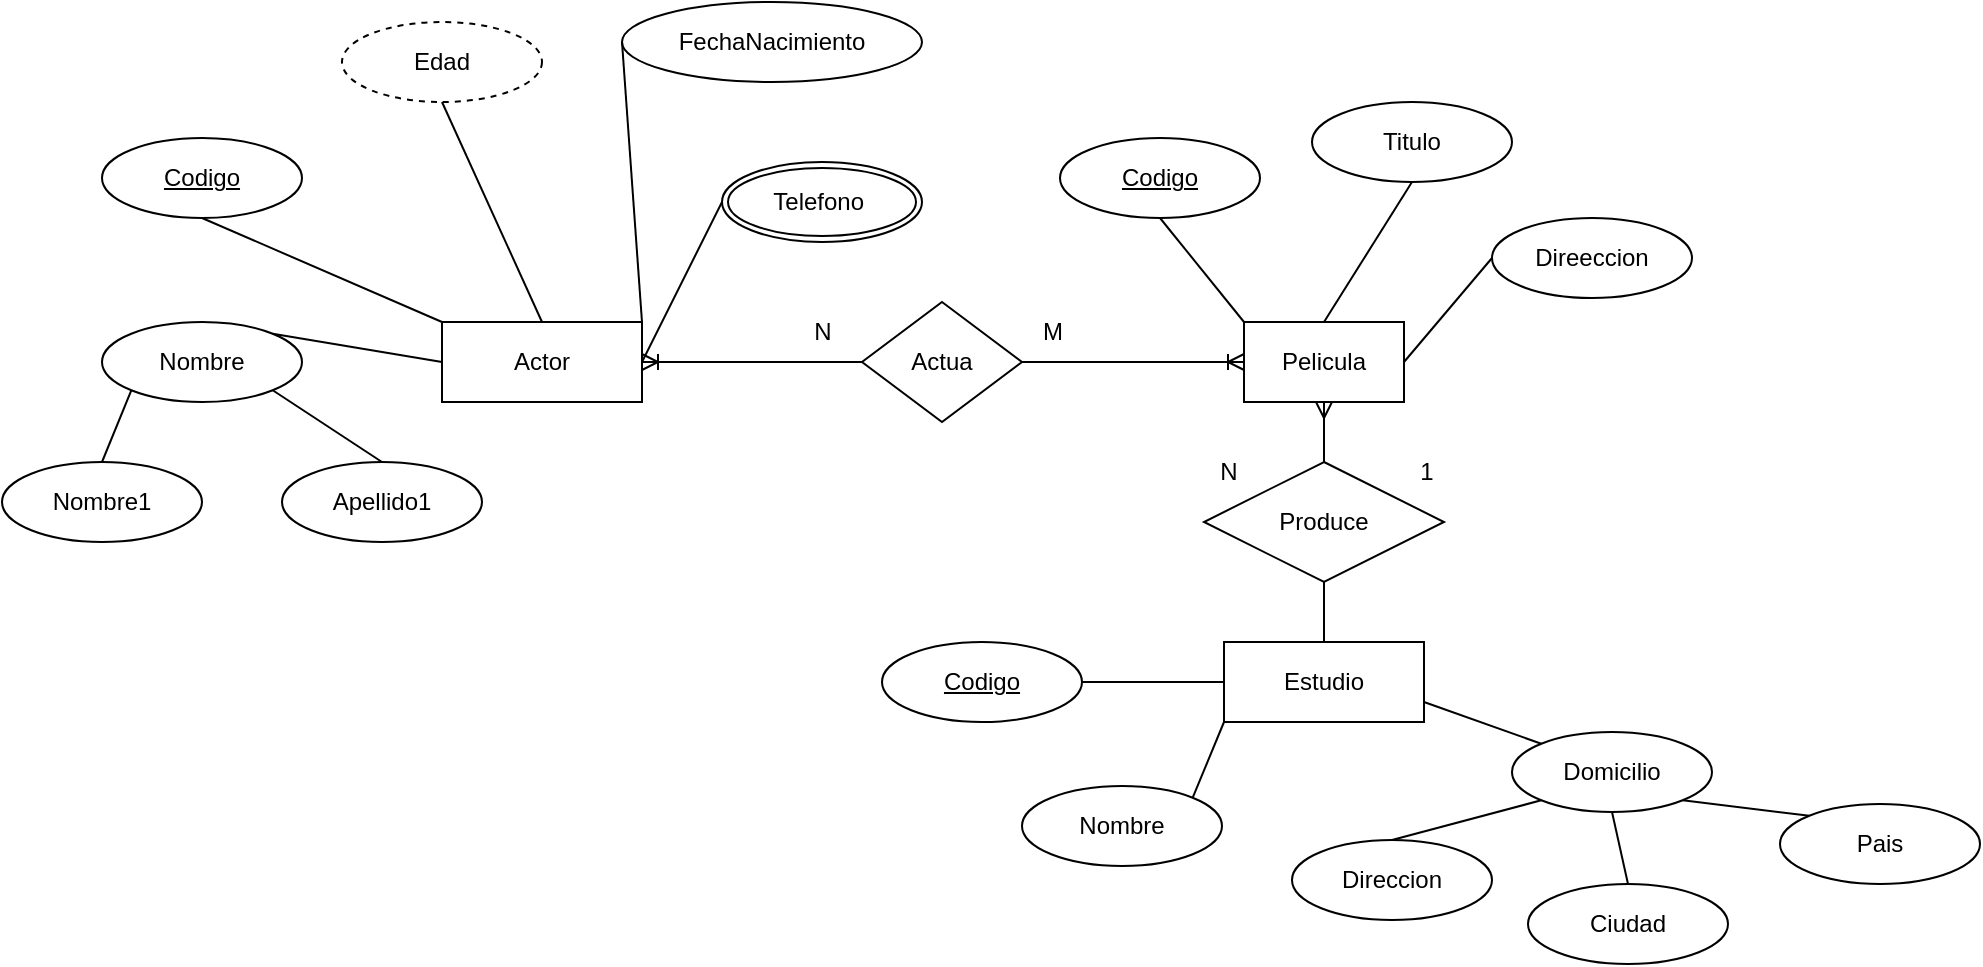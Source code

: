 <mxfile version="24.6.4" type="device">
  <diagram name="Página-1" id="QR-ZaF9ABDMnKaOvBm1R">
    <mxGraphModel dx="1230" dy="522" grid="1" gridSize="9" guides="1" tooltips="1" connect="1" arrows="1" fold="1" page="1" pageScale="1" pageWidth="583" pageHeight="827" math="0" shadow="0">
      <root>
        <mxCell id="0" />
        <mxCell id="1" parent="0" />
        <mxCell id="l-7kTETXwhMbbzR1VRN9-1" value="Actor" style="whiteSpace=wrap;html=1;align=center;" vertex="1" parent="1">
          <mxGeometry x="240" y="200" width="100" height="40" as="geometry" />
        </mxCell>
        <mxCell id="l-7kTETXwhMbbzR1VRN9-3" value="Edad" style="ellipse;whiteSpace=wrap;html=1;align=center;dashed=1;" vertex="1" parent="1">
          <mxGeometry x="190" y="50" width="100" height="40" as="geometry" />
        </mxCell>
        <mxCell id="l-7kTETXwhMbbzR1VRN9-4" value="FechaNacimiento" style="ellipse;whiteSpace=wrap;html=1;align=center;" vertex="1" parent="1">
          <mxGeometry x="330" y="40" width="150" height="40" as="geometry" />
        </mxCell>
        <mxCell id="l-7kTETXwhMbbzR1VRN9-5" value="Telefono&amp;nbsp;" style="ellipse;shape=doubleEllipse;margin=3;whiteSpace=wrap;html=1;align=center;" vertex="1" parent="1">
          <mxGeometry x="380" y="120" width="100" height="40" as="geometry" />
        </mxCell>
        <mxCell id="l-7kTETXwhMbbzR1VRN9-6" value="" style="endArrow=none;html=1;rounded=0;exitX=0.5;exitY=1;exitDx=0;exitDy=0;entryX=0;entryY=0;entryDx=0;entryDy=0;" edge="1" parent="1" source="l-7kTETXwhMbbzR1VRN9-110" target="l-7kTETXwhMbbzR1VRN9-1">
          <mxGeometry relative="1" as="geometry">
            <mxPoint x="140" y="150" as="sourcePoint" />
            <mxPoint x="160" y="240" as="targetPoint" />
          </mxGeometry>
        </mxCell>
        <mxCell id="l-7kTETXwhMbbzR1VRN9-7" value="" style="endArrow=none;html=1;rounded=0;exitX=0.5;exitY=1;exitDx=0;exitDy=0;entryX=0.5;entryY=0;entryDx=0;entryDy=0;" edge="1" parent="1" source="l-7kTETXwhMbbzR1VRN9-3" target="l-7kTETXwhMbbzR1VRN9-1">
          <mxGeometry relative="1" as="geometry">
            <mxPoint x="110" y="230" as="sourcePoint" />
            <mxPoint x="270" y="230" as="targetPoint" />
          </mxGeometry>
        </mxCell>
        <mxCell id="l-7kTETXwhMbbzR1VRN9-8" value="" style="endArrow=none;html=1;rounded=0;exitX=0;exitY=0.5;exitDx=0;exitDy=0;" edge="1" parent="1" source="l-7kTETXwhMbbzR1VRN9-4">
          <mxGeometry relative="1" as="geometry">
            <mxPoint x="110" y="230" as="sourcePoint" />
            <mxPoint x="340" y="200" as="targetPoint" />
          </mxGeometry>
        </mxCell>
        <mxCell id="l-7kTETXwhMbbzR1VRN9-10" value="" style="endArrow=none;html=1;rounded=0;entryX=0;entryY=0.5;entryDx=0;entryDy=0;exitX=1;exitY=0.5;exitDx=0;exitDy=0;" edge="1" parent="1" source="l-7kTETXwhMbbzR1VRN9-1" target="l-7kTETXwhMbbzR1VRN9-5">
          <mxGeometry relative="1" as="geometry">
            <mxPoint x="340" y="210" as="sourcePoint" />
            <mxPoint x="380" y="230" as="targetPoint" />
          </mxGeometry>
        </mxCell>
        <mxCell id="l-7kTETXwhMbbzR1VRN9-12" value="Actua" style="shape=rhombus;perimeter=rhombusPerimeter;whiteSpace=wrap;html=1;align=center;" vertex="1" parent="1">
          <mxGeometry x="450" y="190" width="80" height="60" as="geometry" />
        </mxCell>
        <mxCell id="l-7kTETXwhMbbzR1VRN9-13" value="" style="edgeStyle=entityRelationEdgeStyle;fontSize=12;html=1;endArrow=ERoneToMany;rounded=0;exitX=0;exitY=0.5;exitDx=0;exitDy=0;entryX=1;entryY=0.5;entryDx=0;entryDy=0;" edge="1" parent="1" source="l-7kTETXwhMbbzR1VRN9-12" target="l-7kTETXwhMbbzR1VRN9-1">
          <mxGeometry width="100" height="100" relative="1" as="geometry">
            <mxPoint x="160" y="280" as="sourcePoint" />
            <mxPoint x="260" y="180" as="targetPoint" />
          </mxGeometry>
        </mxCell>
        <mxCell id="l-7kTETXwhMbbzR1VRN9-14" value="" style="edgeStyle=entityRelationEdgeStyle;fontSize=12;html=1;endArrow=ERoneToMany;rounded=0;entryX=0;entryY=0.5;entryDx=0;entryDy=0;exitX=1;exitY=0.5;exitDx=0;exitDy=0;" edge="1" parent="1" source="l-7kTETXwhMbbzR1VRN9-12" target="l-7kTETXwhMbbzR1VRN9-16">
          <mxGeometry width="100" height="100" relative="1" as="geometry">
            <mxPoint x="580" y="220" as="sourcePoint" />
            <mxPoint x="660" y="219.5" as="targetPoint" />
          </mxGeometry>
        </mxCell>
        <mxCell id="l-7kTETXwhMbbzR1VRN9-16" value="Pelicula" style="whiteSpace=wrap;html=1;align=center;" vertex="1" parent="1">
          <mxGeometry x="641" y="200" width="80" height="40" as="geometry" />
        </mxCell>
        <mxCell id="l-7kTETXwhMbbzR1VRN9-17" value="Nombre" style="ellipse;whiteSpace=wrap;html=1;align=center;" vertex="1" parent="1">
          <mxGeometry x="70" y="200" width="100" height="40" as="geometry" />
        </mxCell>
        <mxCell id="l-7kTETXwhMbbzR1VRN9-19" value="Nombre1" style="ellipse;whiteSpace=wrap;html=1;align=center;" vertex="1" parent="1">
          <mxGeometry x="20" y="270" width="100" height="40" as="geometry" />
        </mxCell>
        <mxCell id="l-7kTETXwhMbbzR1VRN9-20" value="Apellido1" style="ellipse;whiteSpace=wrap;html=1;align=center;" vertex="1" parent="1">
          <mxGeometry x="160" y="270" width="100" height="40" as="geometry" />
        </mxCell>
        <mxCell id="l-7kTETXwhMbbzR1VRN9-21" value="" style="endArrow=none;html=1;rounded=0;entryX=0;entryY=0.5;entryDx=0;entryDy=0;exitX=1;exitY=0;exitDx=0;exitDy=0;" edge="1" parent="1" source="l-7kTETXwhMbbzR1VRN9-17" target="l-7kTETXwhMbbzR1VRN9-1">
          <mxGeometry relative="1" as="geometry">
            <mxPoint x="140" y="310" as="sourcePoint" />
            <mxPoint x="300" y="310" as="targetPoint" />
          </mxGeometry>
        </mxCell>
        <mxCell id="l-7kTETXwhMbbzR1VRN9-22" value="" style="endArrow=none;html=1;rounded=0;exitX=0.5;exitY=0;exitDx=0;exitDy=0;entryX=0;entryY=1;entryDx=0;entryDy=0;" edge="1" parent="1" source="l-7kTETXwhMbbzR1VRN9-19" target="l-7kTETXwhMbbzR1VRN9-17">
          <mxGeometry relative="1" as="geometry">
            <mxPoint x="140" y="310" as="sourcePoint" />
            <mxPoint x="300" y="310" as="targetPoint" />
          </mxGeometry>
        </mxCell>
        <mxCell id="l-7kTETXwhMbbzR1VRN9-23" value="" style="endArrow=none;html=1;rounded=0;exitX=1;exitY=1;exitDx=0;exitDy=0;entryX=0.5;entryY=0;entryDx=0;entryDy=0;" edge="1" parent="1" source="l-7kTETXwhMbbzR1VRN9-17" target="l-7kTETXwhMbbzR1VRN9-20">
          <mxGeometry relative="1" as="geometry">
            <mxPoint x="140" y="310" as="sourcePoint" />
            <mxPoint x="300" y="310" as="targetPoint" />
          </mxGeometry>
        </mxCell>
        <mxCell id="l-7kTETXwhMbbzR1VRN9-24" value="N" style="text;html=1;align=center;verticalAlign=middle;resizable=0;points=[];autosize=1;strokeColor=none;fillColor=none;" vertex="1" parent="1">
          <mxGeometry x="415" y="190" width="30" height="30" as="geometry" />
        </mxCell>
        <mxCell id="l-7kTETXwhMbbzR1VRN9-25" value="M" style="text;html=1;align=center;verticalAlign=middle;resizable=0;points=[];autosize=1;strokeColor=none;fillColor=none;" vertex="1" parent="1">
          <mxGeometry x="530" y="190" width="30" height="30" as="geometry" />
        </mxCell>
        <mxCell id="l-7kTETXwhMbbzR1VRN9-109" value="Titulo" style="ellipse;whiteSpace=wrap;html=1;align=center;" vertex="1" parent="1">
          <mxGeometry x="675" y="90" width="100" height="40" as="geometry" />
        </mxCell>
        <mxCell id="l-7kTETXwhMbbzR1VRN9-110" value="Codigo" style="ellipse;whiteSpace=wrap;html=1;align=center;fontStyle=4;" vertex="1" parent="1">
          <mxGeometry x="70" y="108" width="100" height="40" as="geometry" />
        </mxCell>
        <mxCell id="l-7kTETXwhMbbzR1VRN9-111" value="Codigo" style="ellipse;whiteSpace=wrap;html=1;align=center;fontStyle=4;" vertex="1" parent="1">
          <mxGeometry x="549" y="108" width="100" height="40" as="geometry" />
        </mxCell>
        <mxCell id="l-7kTETXwhMbbzR1VRN9-112" value="Direeccion" style="ellipse;whiteSpace=wrap;html=1;align=center;" vertex="1" parent="1">
          <mxGeometry x="765" y="148" width="100" height="40" as="geometry" />
        </mxCell>
        <mxCell id="l-7kTETXwhMbbzR1VRN9-113" value="" style="endArrow=none;html=1;rounded=0;exitX=0.5;exitY=1;exitDx=0;exitDy=0;entryX=0;entryY=0;entryDx=0;entryDy=0;" edge="1" parent="1" source="l-7kTETXwhMbbzR1VRN9-111" target="l-7kTETXwhMbbzR1VRN9-16">
          <mxGeometry relative="1" as="geometry">
            <mxPoint x="657" y="225" as="sourcePoint" />
            <mxPoint x="817" y="225" as="targetPoint" />
          </mxGeometry>
        </mxCell>
        <mxCell id="l-7kTETXwhMbbzR1VRN9-114" value="" style="endArrow=none;html=1;rounded=0;exitX=0.5;exitY=0;exitDx=0;exitDy=0;entryX=0.5;entryY=1;entryDx=0;entryDy=0;" edge="1" parent="1" source="l-7kTETXwhMbbzR1VRN9-16" target="l-7kTETXwhMbbzR1VRN9-109">
          <mxGeometry relative="1" as="geometry">
            <mxPoint x="657" y="225" as="sourcePoint" />
            <mxPoint x="817" y="225" as="targetPoint" />
          </mxGeometry>
        </mxCell>
        <mxCell id="l-7kTETXwhMbbzR1VRN9-115" value="" style="endArrow=none;html=1;rounded=0;exitX=1;exitY=0.5;exitDx=0;exitDy=0;entryX=0;entryY=0.5;entryDx=0;entryDy=0;" edge="1" parent="1" source="l-7kTETXwhMbbzR1VRN9-16" target="l-7kTETXwhMbbzR1VRN9-112">
          <mxGeometry relative="1" as="geometry">
            <mxPoint x="657" y="225" as="sourcePoint" />
            <mxPoint x="817" y="225" as="targetPoint" />
          </mxGeometry>
        </mxCell>
        <mxCell id="l-7kTETXwhMbbzR1VRN9-116" value="Produce" style="shape=rhombus;perimeter=rhombusPerimeter;whiteSpace=wrap;html=1;align=center;" vertex="1" parent="1">
          <mxGeometry x="621" y="270" width="120" height="60" as="geometry" />
        </mxCell>
        <mxCell id="l-7kTETXwhMbbzR1VRN9-125" value="" style="endArrow=ERmany;html=1;rounded=0;entryX=0.5;entryY=1;entryDx=0;entryDy=0;endFill=0;" edge="1" parent="1" source="l-7kTETXwhMbbzR1VRN9-116" target="l-7kTETXwhMbbzR1VRN9-16">
          <mxGeometry relative="1" as="geometry">
            <mxPoint x="648" y="360" as="sourcePoint" />
            <mxPoint x="808" y="360" as="targetPoint" />
          </mxGeometry>
        </mxCell>
        <mxCell id="l-7kTETXwhMbbzR1VRN9-127" value="Estudio" style="whiteSpace=wrap;html=1;align=center;" vertex="1" parent="1">
          <mxGeometry x="631" y="360" width="100" height="40" as="geometry" />
        </mxCell>
        <mxCell id="l-7kTETXwhMbbzR1VRN9-128" value="Codigo" style="ellipse;whiteSpace=wrap;html=1;align=center;fontStyle=4;" vertex="1" parent="1">
          <mxGeometry x="460" y="360" width="100" height="40" as="geometry" />
        </mxCell>
        <mxCell id="l-7kTETXwhMbbzR1VRN9-129" value="Nombre" style="ellipse;whiteSpace=wrap;html=1;align=center;" vertex="1" parent="1">
          <mxGeometry x="530" y="432" width="100" height="40" as="geometry" />
        </mxCell>
        <mxCell id="l-7kTETXwhMbbzR1VRN9-130" value="Domicilio" style="ellipse;whiteSpace=wrap;html=1;align=center;" vertex="1" parent="1">
          <mxGeometry x="775" y="405" width="100" height="40" as="geometry" />
        </mxCell>
        <mxCell id="l-7kTETXwhMbbzR1VRN9-131" value="" style="endArrow=none;html=1;rounded=0;exitX=0.5;exitY=1;exitDx=0;exitDy=0;entryX=0.5;entryY=0;entryDx=0;entryDy=0;" edge="1" parent="1" source="l-7kTETXwhMbbzR1VRN9-116" target="l-7kTETXwhMbbzR1VRN9-127">
          <mxGeometry relative="1" as="geometry">
            <mxPoint x="657" y="369" as="sourcePoint" />
            <mxPoint x="817" y="369" as="targetPoint" />
          </mxGeometry>
        </mxCell>
        <mxCell id="l-7kTETXwhMbbzR1VRN9-132" value="" style="endArrow=none;html=1;rounded=0;exitX=0;exitY=0.5;exitDx=0;exitDy=0;entryX=1;entryY=0.5;entryDx=0;entryDy=0;" edge="1" parent="1" source="l-7kTETXwhMbbzR1VRN9-127" target="l-7kTETXwhMbbzR1VRN9-128">
          <mxGeometry relative="1" as="geometry">
            <mxPoint x="657" y="369" as="sourcePoint" />
            <mxPoint x="817" y="369" as="targetPoint" />
          </mxGeometry>
        </mxCell>
        <mxCell id="l-7kTETXwhMbbzR1VRN9-133" value="" style="endArrow=none;html=1;rounded=0;exitX=0;exitY=1;exitDx=0;exitDy=0;entryX=1;entryY=0;entryDx=0;entryDy=0;" edge="1" parent="1" source="l-7kTETXwhMbbzR1VRN9-127" target="l-7kTETXwhMbbzR1VRN9-129">
          <mxGeometry relative="1" as="geometry">
            <mxPoint x="657" y="369" as="sourcePoint" />
            <mxPoint x="817" y="369" as="targetPoint" />
          </mxGeometry>
        </mxCell>
        <mxCell id="l-7kTETXwhMbbzR1VRN9-134" value="" style="endArrow=none;html=1;rounded=0;exitX=1;exitY=0.75;exitDx=0;exitDy=0;entryX=0;entryY=0;entryDx=0;entryDy=0;" edge="1" parent="1" source="l-7kTETXwhMbbzR1VRN9-127" target="l-7kTETXwhMbbzR1VRN9-130">
          <mxGeometry relative="1" as="geometry">
            <mxPoint x="657" y="369" as="sourcePoint" />
            <mxPoint x="817" y="369" as="targetPoint" />
          </mxGeometry>
        </mxCell>
        <mxCell id="l-7kTETXwhMbbzR1VRN9-135" value="Pais" style="ellipse;whiteSpace=wrap;html=1;align=center;" vertex="1" parent="1">
          <mxGeometry x="909" y="441" width="100" height="40" as="geometry" />
        </mxCell>
        <mxCell id="l-7kTETXwhMbbzR1VRN9-136" value="Ciudad" style="ellipse;whiteSpace=wrap;html=1;align=center;" vertex="1" parent="1">
          <mxGeometry x="783" y="481" width="100" height="40" as="geometry" />
        </mxCell>
        <mxCell id="l-7kTETXwhMbbzR1VRN9-137" value="Direccion" style="ellipse;whiteSpace=wrap;html=1;align=center;" vertex="1" parent="1">
          <mxGeometry x="665" y="459" width="100" height="40" as="geometry" />
        </mxCell>
        <mxCell id="l-7kTETXwhMbbzR1VRN9-138" value="" style="endArrow=none;html=1;rounded=0;entryX=0;entryY=1;entryDx=0;entryDy=0;exitX=0.5;exitY=0;exitDx=0;exitDy=0;" edge="1" parent="1" source="l-7kTETXwhMbbzR1VRN9-137" target="l-7kTETXwhMbbzR1VRN9-130">
          <mxGeometry relative="1" as="geometry">
            <mxPoint x="711" y="369" as="sourcePoint" />
            <mxPoint x="871" y="369" as="targetPoint" />
          </mxGeometry>
        </mxCell>
        <mxCell id="l-7kTETXwhMbbzR1VRN9-139" value="" style="endArrow=none;html=1;rounded=0;exitX=0.5;exitY=1;exitDx=0;exitDy=0;entryX=0.5;entryY=0;entryDx=0;entryDy=0;" edge="1" parent="1" source="l-7kTETXwhMbbzR1VRN9-130" target="l-7kTETXwhMbbzR1VRN9-136">
          <mxGeometry relative="1" as="geometry">
            <mxPoint x="711" y="369" as="sourcePoint" />
            <mxPoint x="871" y="369" as="targetPoint" />
          </mxGeometry>
        </mxCell>
        <mxCell id="l-7kTETXwhMbbzR1VRN9-140" value="" style="endArrow=none;html=1;rounded=0;exitX=1;exitY=1;exitDx=0;exitDy=0;entryX=0;entryY=0;entryDx=0;entryDy=0;" edge="1" parent="1" source="l-7kTETXwhMbbzR1VRN9-130" target="l-7kTETXwhMbbzR1VRN9-135">
          <mxGeometry relative="1" as="geometry">
            <mxPoint x="810" y="369" as="sourcePoint" />
            <mxPoint x="970" y="369" as="targetPoint" />
          </mxGeometry>
        </mxCell>
        <mxCell id="l-7kTETXwhMbbzR1VRN9-141" value="N" style="text;html=1;align=center;verticalAlign=middle;resizable=0;points=[];autosize=1;strokeColor=none;fillColor=none;" vertex="1" parent="1">
          <mxGeometry x="619" y="261" width="27" height="27" as="geometry" />
        </mxCell>
        <mxCell id="l-7kTETXwhMbbzR1VRN9-142" value="1" style="text;html=1;align=center;verticalAlign=middle;resizable=0;points=[];autosize=1;strokeColor=none;fillColor=none;" vertex="1" parent="1">
          <mxGeometry x="718" y="261" width="27" height="27" as="geometry" />
        </mxCell>
      </root>
    </mxGraphModel>
  </diagram>
</mxfile>
